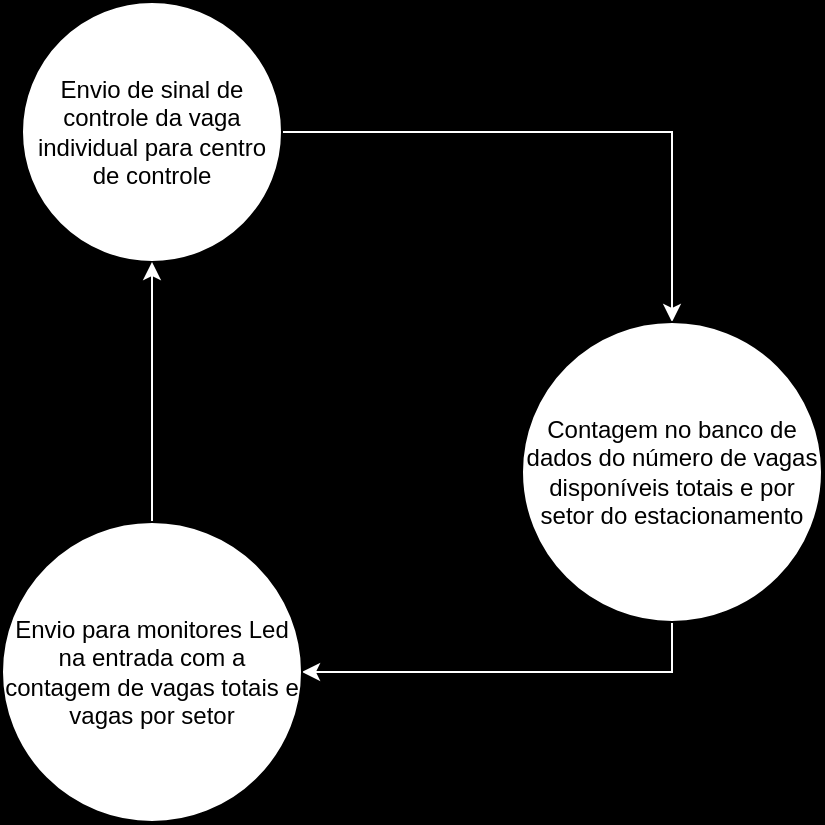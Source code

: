 <mxfile version="24.2.1" type="github">
  <diagram id="C5RBs43oDa-KdzZeNtuy" name="Page-1">
    <mxGraphModel dx="832" dy="447" grid="0" gridSize="10" guides="1" tooltips="1" connect="1" arrows="1" fold="1" page="1" pageScale="1" pageWidth="827" pageHeight="1169" background="#000000" math="0" shadow="0">
      <root>
        <mxCell id="WIyWlLk6GJQsqaUBKTNV-0" />
        <mxCell id="WIyWlLk6GJQsqaUBKTNV-1" parent="WIyWlLk6GJQsqaUBKTNV-0" />
        <mxCell id="ra1DQpMgIzskxE9z0mDE-7" style="edgeStyle=orthogonalEdgeStyle;rounded=0;orthogonalLoop=1;jettySize=auto;html=1;exitX=1;exitY=0.5;exitDx=0;exitDy=0;entryX=0.5;entryY=0;entryDx=0;entryDy=0;strokeColor=#FFFFFF;" edge="1" parent="WIyWlLk6GJQsqaUBKTNV-1" source="ra1DQpMgIzskxE9z0mDE-0" target="ra1DQpMgIzskxE9z0mDE-3">
          <mxGeometry relative="1" as="geometry">
            <mxPoint x="580" y="325" as="targetPoint" />
          </mxGeometry>
        </mxCell>
        <mxCell id="ra1DQpMgIzskxE9z0mDE-0" value="Envio de sinal de controle da vaga individual para centro de controle" style="ellipse;whiteSpace=wrap;html=1;" vertex="1" parent="WIyWlLk6GJQsqaUBKTNV-1">
          <mxGeometry x="250" y="260" width="130" height="130" as="geometry" />
        </mxCell>
        <mxCell id="ra1DQpMgIzskxE9z0mDE-2" style="edgeStyle=orthogonalEdgeStyle;rounded=0;orthogonalLoop=1;jettySize=auto;html=1;exitX=0.5;exitY=1;exitDx=0;exitDy=0;" edge="1" parent="WIyWlLk6GJQsqaUBKTNV-1" source="ra1DQpMgIzskxE9z0mDE-0" target="ra1DQpMgIzskxE9z0mDE-0">
          <mxGeometry relative="1" as="geometry" />
        </mxCell>
        <mxCell id="ra1DQpMgIzskxE9z0mDE-8" style="edgeStyle=orthogonalEdgeStyle;rounded=0;orthogonalLoop=1;jettySize=auto;html=1;exitX=0.5;exitY=1;exitDx=0;exitDy=0;entryX=1;entryY=0.5;entryDx=0;entryDy=0;strokeColor=#FFFFFF;" edge="1" parent="WIyWlLk6GJQsqaUBKTNV-1" source="ra1DQpMgIzskxE9z0mDE-3" target="ra1DQpMgIzskxE9z0mDE-5">
          <mxGeometry relative="1" as="geometry" />
        </mxCell>
        <mxCell id="ra1DQpMgIzskxE9z0mDE-3" value="&lt;font style=&quot;font-size: 12px;&quot;&gt;Contagem no banco de dados do número de vagas disponíveis totais e por setor do estacionamento&lt;/font&gt;" style="ellipse;whiteSpace=wrap;html=1;fontSize=11;strokeWidth=1;" vertex="1" parent="WIyWlLk6GJQsqaUBKTNV-1">
          <mxGeometry x="500" y="420" width="150" height="150" as="geometry" />
        </mxCell>
        <mxCell id="ra1DQpMgIzskxE9z0mDE-9" style="edgeStyle=orthogonalEdgeStyle;rounded=0;orthogonalLoop=1;jettySize=auto;html=1;exitX=0.5;exitY=0;exitDx=0;exitDy=0;entryX=0.5;entryY=1;entryDx=0;entryDy=0;strokeColor=#FFFFFF;" edge="1" parent="WIyWlLk6GJQsqaUBKTNV-1" source="ra1DQpMgIzskxE9z0mDE-5" target="ra1DQpMgIzskxE9z0mDE-0">
          <mxGeometry relative="1" as="geometry" />
        </mxCell>
        <mxCell id="ra1DQpMgIzskxE9z0mDE-5" value="Envio para monitores Led na entrada com a contagem de vagas totais e vagas por setor" style="ellipse;whiteSpace=wrap;html=1;aspect=fixed;" vertex="1" parent="WIyWlLk6GJQsqaUBKTNV-1">
          <mxGeometry x="240" y="520" width="150" height="150" as="geometry" />
        </mxCell>
      </root>
    </mxGraphModel>
  </diagram>
</mxfile>
